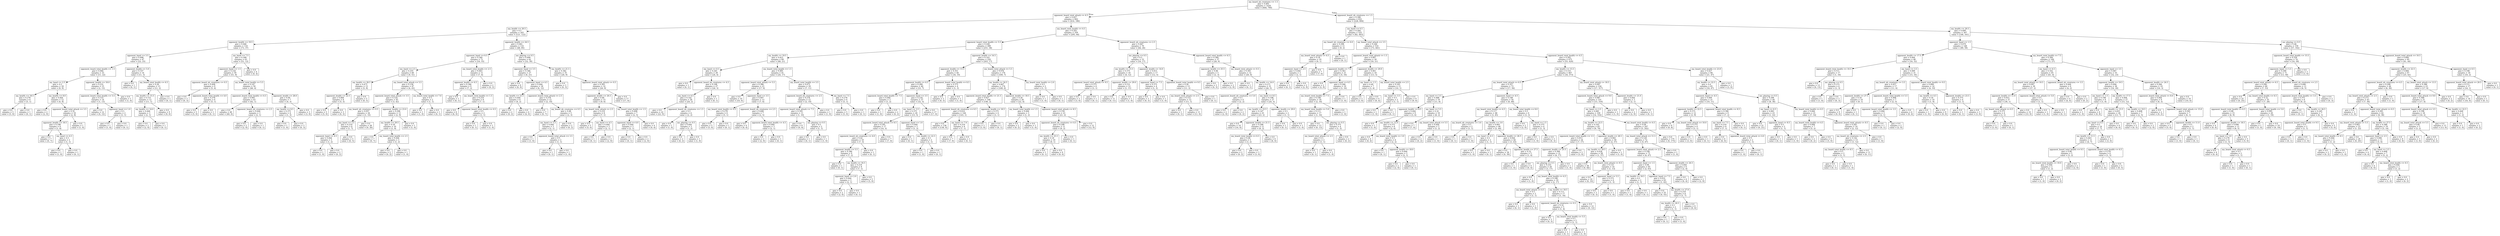 digraph Tree {
node [shape=box] ;
0 [label="my_board_nb_creatures <= 1.5\ngini = 0.495\nsamples = 1434\nvalue = [644, 790]"] ;
1 [label="opponent_board_total_attack <= 4.5\ngini = 0.427\nsamples = 602\nvalue = [416, 186]"] ;
0 -> 1 [labeldistance=2.5, labelangle=45, headlabel="True"] ;
2 [label="my_health <= 20.5\ngini = 0.5\nsamples = 243\nvalue = [121, 122]"] ;
1 -> 2 ;
3 [label="opponent_health <= 19.5\ngini = 0.446\nsamples = 110\nvalue = [73, 37]"] ;
2 -> 3 ;
4 [label="opponent_hand <= 3.5\ngini = 0.498\nsamples = 47\nvalue = [22, 25]"] ;
3 -> 4 ;
5 [label="opponent_board_total_health <= 1.5\ngini = 0.444\nsamples = 33\nvalue = [11, 22]"] ;
4 -> 5 ;
6 [label="my_hand <= 2.5\ngini = 0.5\nsamples = 18\nvalue = [9, 9]"] ;
5 -> 6 ;
7 [label="my_health <= 18.5\ngini = 0.278\nsamples = 6\nvalue = [5, 1]"] ;
6 -> 7 ;
8 [label="gini = 0.0\nsamples = 5\nvalue = [5, 0]"] ;
7 -> 8 ;
9 [label="gini = 0.0\nsamples = 1\nvalue = [0, 1]"] ;
7 -> 9 ;
10 [label="my_health <= 8.0\ngini = 0.444\nsamples = 12\nvalue = [4, 8]"] ;
6 -> 10 ;
11 [label="gini = 0.0\nsamples = 2\nvalue = [2, 0]"] ;
10 -> 11 ;
12 [label="opponent_board_total_attack <= 3.5\ngini = 0.32\nsamples = 10\nvalue = [2, 8]"] ;
10 -> 12 ;
13 [label="opponent_health <= 18.5\ngini = 0.198\nsamples = 9\nvalue = [1, 8]"] ;
12 -> 13 ;
14 [label="gini = 0.0\nsamples = 7\nvalue = [0, 7]"] ;
13 -> 14 ;
15 [label="my_hand <= 4.5\ngini = 0.5\nsamples = 2\nvalue = [1, 1]"] ;
13 -> 15 ;
16 [label="gini = 0.0\nsamples = 1\nvalue = [1, 0]"] ;
15 -> 16 ;
17 [label="gini = 0.0\nsamples = 1\nvalue = [0, 1]"] ;
15 -> 17 ;
18 [label="gini = 0.0\nsamples = 1\nvalue = [1, 0]"] ;
12 -> 18 ;
19 [label="opponent_health <= 18.0\ngini = 0.231\nsamples = 15\nvalue = [2, 13]"] ;
5 -> 19 ;
20 [label="opponent_board_total_health <= 5.5\ngini = 0.133\nsamples = 14\nvalue = [1, 13]"] ;
19 -> 20 ;
21 [label="gini = 0.0\nsamples = 12\nvalue = [0, 12]"] ;
20 -> 21 ;
22 [label="opponent_hand <= 1.0\ngini = 0.5\nsamples = 2\nvalue = [1, 1]"] ;
20 -> 22 ;
23 [label="gini = 0.0\nsamples = 1\nvalue = [1, 0]"] ;
22 -> 23 ;
24 [label="gini = 0.0\nsamples = 1\nvalue = [0, 1]"] ;
22 -> 24 ;
25 [label="gini = 0.0\nsamples = 1\nvalue = [1, 0]"] ;
19 -> 25 ;
26 [label="opponent_health <= 5.0\ngini = 0.337\nsamples = 14\nvalue = [11, 3]"] ;
4 -> 26 ;
27 [label="gini = 0.0\nsamples = 1\nvalue = [0, 1]"] ;
26 -> 27 ;
28 [label="my_board_total_health <= 6.5\ngini = 0.26\nsamples = 13\nvalue = [11, 2]"] ;
26 -> 28 ;
29 [label="my_health <= 15.5\ngini = 0.153\nsamples = 12\nvalue = [11, 1]"] ;
28 -> 29 ;
30 [label="my_health <= 14.0\ngini = 0.444\nsamples = 3\nvalue = [2, 1]"] ;
29 -> 30 ;
31 [label="gini = 0.0\nsamples = 2\nvalue = [2, 0]"] ;
30 -> 31 ;
32 [label="gini = 0.0\nsamples = 1\nvalue = [0, 1]"] ;
30 -> 32 ;
33 [label="gini = 0.0\nsamples = 9\nvalue = [9, 0]"] ;
29 -> 33 ;
34 [label="gini = 0.0\nsamples = 1\nvalue = [0, 1]"] ;
28 -> 34 ;
35 [label="my_hand <= 7.5\ngini = 0.308\nsamples = 63\nvalue = [51, 12]"] ;
3 -> 35 ;
36 [label="opponent_hand <= 1.5\ngini = 0.234\nsamples = 59\nvalue = [51, 8]"] ;
35 -> 36 ;
37 [label="opponent_board_nb_creatures <= 0.5\ngini = 0.494\nsamples = 9\nvalue = [5, 4]"] ;
36 -> 37 ;
38 [label="gini = 0.0\nsamples = 3\nvalue = [0, 3]"] ;
37 -> 38 ;
39 [label="opponent_board_total_health <= 4.0\ngini = 0.278\nsamples = 6\nvalue = [5, 1]"] ;
37 -> 39 ;
40 [label="gini = 0.0\nsamples = 5\nvalue = [5, 0]"] ;
39 -> 40 ;
41 [label="gini = 0.0\nsamples = 1\nvalue = [0, 1]"] ;
39 -> 41 ;
42 [label="my_board_total_health <= 5.5\ngini = 0.147\nsamples = 50\nvalue = [46, 4]"] ;
36 -> 42 ;
43 [label="opponent_board_total_health <= 6.5\ngini = 0.045\nsamples = 43\nvalue = [42, 1]"] ;
42 -> 43 ;
44 [label="gini = 0.0\nsamples = 40\nvalue = [40, 0]"] ;
43 -> 44 ;
45 [label="opponent_board_nb_creatures <= 2.5\ngini = 0.444\nsamples = 3\nvalue = [2, 1]"] ;
43 -> 45 ;
46 [label="gini = 0.0\nsamples = 2\nvalue = [2, 0]"] ;
45 -> 46 ;
47 [label="gini = 0.0\nsamples = 1\nvalue = [0, 1]"] ;
45 -> 47 ;
48 [label="opponent_health <= 28.0\ngini = 0.49\nsamples = 7\nvalue = [4, 3]"] ;
42 -> 48 ;
49 [label="my_health <= 8.5\ngini = 0.375\nsamples = 4\nvalue = [1, 3]"] ;
48 -> 49 ;
50 [label="gini = 0.0\nsamples = 1\nvalue = [1, 0]"] ;
49 -> 50 ;
51 [label="gini = 0.0\nsamples = 3\nvalue = [0, 3]"] ;
49 -> 51 ;
52 [label="gini = 0.0\nsamples = 3\nvalue = [3, 0]"] ;
48 -> 52 ;
53 [label="gini = 0.0\nsamples = 4\nvalue = [0, 4]"] ;
35 -> 53 ;
54 [label="opponent_health <= 24.5\ngini = 0.461\nsamples = 133\nvalue = [48, 85]"] ;
2 -> 54 ;
55 [label="opponent_hand <= 6.5\ngini = 0.349\nsamples = 71\nvalue = [16, 55]"] ;
54 -> 55 ;
56 [label="my_hand <= 2.5\ngini = 0.255\nsamples = 60\nvalue = [9, 51]"] ;
55 -> 56 ;
57 [label="my_health <= 28.5\ngini = 0.473\nsamples = 13\nvalue = [5, 8]"] ;
56 -> 57 ;
58 [label="opponent_health <= 22.5\ngini = 0.469\nsamples = 8\nvalue = [5, 3]"] ;
57 -> 58 ;
59 [label="gini = 0.0\nsamples = 5\nvalue = [5, 0]"] ;
58 -> 59 ;
60 [label="gini = 0.0\nsamples = 3\nvalue = [0, 3]"] ;
58 -> 60 ;
61 [label="gini = 0.0\nsamples = 5\nvalue = [0, 5]"] ;
57 -> 61 ;
62 [label="my_board_total_attack <= 5.5\ngini = 0.156\nsamples = 47\nvalue = [4, 43]"] ;
56 -> 62 ;
63 [label="opponent_board_total_attack <= 3.5\ngini = 0.124\nsamples = 45\nvalue = [3, 42]"] ;
62 -> 63 ;
64 [label="my_board_nb_creatures <= 0.5\ngini = 0.057\nsamples = 34\nvalue = [1, 33]"] ;
63 -> 64 ;
65 [label="my_hand <= 3.5\ngini = 0.219\nsamples = 8\nvalue = [1, 7]"] ;
64 -> 65 ;
66 [label="opponent_hand <= 4.5\ngini = 0.444\nsamples = 3\nvalue = [1, 2]"] ;
65 -> 66 ;
67 [label="gini = 0.0\nsamples = 1\nvalue = [1, 0]"] ;
66 -> 67 ;
68 [label="gini = 0.0\nsamples = 2\nvalue = [0, 2]"] ;
66 -> 68 ;
69 [label="gini = 0.0\nsamples = 5\nvalue = [0, 5]"] ;
65 -> 69 ;
70 [label="gini = 0.0\nsamples = 26\nvalue = [0, 26]"] ;
64 -> 70 ;
71 [label="opponent_health <= 23.0\ngini = 0.298\nsamples = 11\nvalue = [2, 9]"] ;
63 -> 71 ;
72 [label="my_health <= 29.5\ngini = 0.18\nsamples = 10\nvalue = [1, 9]"] ;
71 -> 72 ;
73 [label="gini = 0.0\nsamples = 7\nvalue = [0, 7]"] ;
72 -> 73 ;
74 [label="my_board_total_health <= 2.5\ngini = 0.444\nsamples = 3\nvalue = [1, 2]"] ;
72 -> 74 ;
75 [label="gini = 0.0\nsamples = 2\nvalue = [0, 2]"] ;
74 -> 75 ;
76 [label="gini = 0.0\nsamples = 1\nvalue = [1, 0]"] ;
74 -> 76 ;
77 [label="gini = 0.0\nsamples = 1\nvalue = [1, 0]"] ;
71 -> 77 ;
78 [label="my_board_total_health <= 7.0\ngini = 0.5\nsamples = 2\nvalue = [1, 1]"] ;
62 -> 78 ;
79 [label="gini = 0.0\nsamples = 1\nvalue = [1, 0]"] ;
78 -> 79 ;
80 [label="gini = 0.0\nsamples = 1\nvalue = [0, 1]"] ;
78 -> 80 ;
81 [label="my_board_total_health <= 2.5\ngini = 0.463\nsamples = 11\nvalue = [7, 4]"] ;
55 -> 81 ;
82 [label="opponent_health <= 6.5\ngini = 0.346\nsamples = 9\nvalue = [7, 2]"] ;
81 -> 82 ;
83 [label="gini = 0.0\nsamples = 1\nvalue = [0, 1]"] ;
82 -> 83 ;
84 [label="my_board_total_health <= 1.5\ngini = 0.219\nsamples = 8\nvalue = [7, 1]"] ;
82 -> 84 ;
85 [label="gini = 0.0\nsamples = 6\nvalue = [6, 0]"] ;
84 -> 85 ;
86 [label="opponent_board_total_health <= 0.5\ngini = 0.5\nsamples = 2\nvalue = [1, 1]"] ;
84 -> 86 ;
87 [label="gini = 0.0\nsamples = 1\nvalue = [0, 1]"] ;
86 -> 87 ;
88 [label="gini = 0.0\nsamples = 1\nvalue = [1, 0]"] ;
86 -> 88 ;
89 [label="gini = 0.0\nsamples = 2\nvalue = [0, 2]"] ;
81 -> 89 ;
90 [label="me_playing <= 0.5\ngini = 0.499\nsamples = 62\nvalue = [32, 30]"] ;
54 -> 90 ;
91 [label="opponent_hand <= 3.5\ngini = 0.346\nsamples = 27\nvalue = [6, 21]"] ;
90 -> 91 ;
92 [label="gini = 0.0\nsamples = 9\nvalue = [0, 9]"] ;
91 -> 92 ;
93 [label="opponent_hand <= 4.5\ngini = 0.444\nsamples = 18\nvalue = [6, 12]"] ;
91 -> 93 ;
94 [label="my_health <= 23.5\ngini = 0.444\nsamples = 6\nvalue = [4, 2]"] ;
93 -> 94 ;
95 [label="gini = 0.0\nsamples = 2\nvalue = [0, 2]"] ;
94 -> 95 ;
96 [label="gini = 0.0\nsamples = 4\nvalue = [4, 0]"] ;
94 -> 96 ;
97 [label="opponent_board_total_attack <= 2.5\ngini = 0.278\nsamples = 12\nvalue = [2, 10]"] ;
93 -> 97 ;
98 [label="gini = 0.0\nsamples = 7\nvalue = [0, 7]"] ;
97 -> 98 ;
99 [label="my_board_nb_creatures <= 0.5\ngini = 0.48\nsamples = 5\nvalue = [2, 3]"] ;
97 -> 99 ;
100 [label="my_hand <= 5.5\ngini = 0.444\nsamples = 3\nvalue = [2, 1]"] ;
99 -> 100 ;
101 [label="gini = 0.0\nsamples = 1\nvalue = [1, 0]"] ;
100 -> 101 ;
102 [label="opponent_board_total_attack <= 3.5\ngini = 0.5\nsamples = 2\nvalue = [1, 1]"] ;
100 -> 102 ;
103 [label="gini = 0.0\nsamples = 1\nvalue = [0, 1]"] ;
102 -> 103 ;
104 [label="gini = 0.0\nsamples = 1\nvalue = [1, 0]"] ;
102 -> 104 ;
105 [label="gini = 0.0\nsamples = 2\nvalue = [0, 2]"] ;
99 -> 105 ;
106 [label="my_health <= 21.5\ngini = 0.382\nsamples = 35\nvalue = [26, 9]"] ;
90 -> 106 ;
107 [label="gini = 0.0\nsamples = 3\nvalue = [0, 3]"] ;
106 -> 107 ;
108 [label="opponent_board_total_attack <= 0.5\ngini = 0.305\nsamples = 32\nvalue = [26, 6]"] ;
106 -> 108 ;
109 [label="opponent_health <= 26.5\ngini = 0.48\nsamples = 15\nvalue = [9, 6]"] ;
108 -> 109 ;
110 [label="my_board_total_attack <= 2.5\ngini = 0.219\nsamples = 8\nvalue = [7, 1]"] ;
109 -> 110 ;
111 [label="gini = 0.0\nsamples = 5\nvalue = [5, 0]"] ;
110 -> 111 ;
112 [label="my_hand <= 4.5\ngini = 0.444\nsamples = 3\nvalue = [2, 1]"] ;
110 -> 112 ;
113 [label="gini = 0.0\nsamples = 1\nvalue = [0, 1]"] ;
112 -> 113 ;
114 [label="gini = 0.0\nsamples = 2\nvalue = [2, 0]"] ;
112 -> 114 ;
115 [label="my_board_total_health <= 1.5\ngini = 0.408\nsamples = 7\nvalue = [2, 5]"] ;
109 -> 115 ;
116 [label="opponent_hand <= 4.0\ngini = 0.444\nsamples = 3\nvalue = [2, 1]"] ;
115 -> 116 ;
117 [label="gini = 0.0\nsamples = 1\nvalue = [0, 1]"] ;
116 -> 117 ;
118 [label="gini = 0.0\nsamples = 2\nvalue = [2, 0]"] ;
116 -> 118 ;
119 [label="gini = 0.0\nsamples = 4\nvalue = [0, 4]"] ;
115 -> 119 ;
120 [label="gini = 0.0\nsamples = 17\nvalue = [17, 0]"] ;
108 -> 120 ;
121 [label="my_board_total_health <= 4.5\ngini = 0.293\nsamples = 359\nvalue = [295, 64]"] ;
1 -> 121 ;
122 [label="opponent_board_total_health <= 5.5\ngini = 0.228\nsamples = 289\nvalue = [251, 38]"] ;
121 -> 122 ;
123 [label="my_health <= 19.5\ngini = 0.423\nsamples = 69\nvalue = [48, 21]"] ;
122 -> 123 ;
124 [label="my_hand <= 0.5\ngini = 0.245\nsamples = 28\nvalue = [24, 4]"] ;
123 -> 124 ;
125 [label="gini = 0.0\nsamples = 1\nvalue = [0, 1]"] ;
124 -> 125 ;
126 [label="opponent_board_nb_creatures <= 4.5\ngini = 0.198\nsamples = 27\nvalue = [24, 3]"] ;
124 -> 126 ;
127 [label="my_hand <= 6.5\ngini = 0.142\nsamples = 26\nvalue = [24, 2]"] ;
126 -> 127 ;
128 [label="gini = 0.0\nsamples = 22\nvalue = [22, 0]"] ;
127 -> 128 ;
129 [label="opponent_board_nb_creatures <= 1.5\ngini = 0.5\nsamples = 4\nvalue = [2, 2]"] ;
127 -> 129 ;
130 [label="gini = 0.0\nsamples = 1\nvalue = [1, 0]"] ;
129 -> 130 ;
131 [label="me_playing <= 0.5\ngini = 0.444\nsamples = 3\nvalue = [1, 2]"] ;
129 -> 131 ;
132 [label="gini = 0.0\nsamples = 2\nvalue = [0, 2]"] ;
131 -> 132 ;
133 [label="gini = 0.0\nsamples = 1\nvalue = [1, 0]"] ;
131 -> 133 ;
134 [label="gini = 0.0\nsamples = 1\nvalue = [0, 1]"] ;
126 -> 134 ;
135 [label="my_board_total_health <= 1.5\ngini = 0.485\nsamples = 41\nvalue = [24, 17]"] ;
123 -> 135 ;
136 [label="opponent_board_total_attack <= 5.5\ngini = 0.386\nsamples = 23\nvalue = [17, 6]"] ;
135 -> 136 ;
137 [label="gini = 0.0\nsamples = 10\nvalue = [10, 0]"] ;
136 -> 137 ;
138 [label="opponent_hand <= 3.5\ngini = 0.497\nsamples = 13\nvalue = [7, 6]"] ;
136 -> 138 ;
139 [label="my_board_total_health <= 0.5\ngini = 0.278\nsamples = 6\nvalue = [5, 1]"] ;
138 -> 139 ;
140 [label="gini = 0.0\nsamples = 5\nvalue = [5, 0]"] ;
139 -> 140 ;
141 [label="gini = 0.0\nsamples = 1\nvalue = [0, 1]"] ;
139 -> 141 ;
142 [label="opponent_board_nb_creatures <= 2.5\ngini = 0.408\nsamples = 7\nvalue = [2, 5]"] ;
138 -> 142 ;
143 [label="gini = 0.0\nsamples = 4\nvalue = [0, 4]"] ;
142 -> 143 ;
144 [label="opponent_board_total_health <= 4.5\ngini = 0.444\nsamples = 3\nvalue = [2, 1]"] ;
142 -> 144 ;
145 [label="gini = 0.0\nsamples = 2\nvalue = [2, 0]"] ;
144 -> 145 ;
146 [label="gini = 0.0\nsamples = 1\nvalue = [0, 1]"] ;
144 -> 146 ;
147 [label="my_board_total_health <= 3.5\ngini = 0.475\nsamples = 18\nvalue = [7, 11]"] ;
135 -> 147 ;
148 [label="opponent_board_nb_creatures <= 2.5\ngini = 0.278\nsamples = 12\nvalue = [2, 10]"] ;
147 -> 148 ;
149 [label="opponent_board_total_attack <= 7.5\ngini = 0.165\nsamples = 11\nvalue = [1, 10]"] ;
148 -> 149 ;
150 [label="gini = 0.0\nsamples = 9\nvalue = [0, 9]"] ;
149 -> 150 ;
151 [label="me_playing <= 0.5\ngini = 0.5\nsamples = 2\nvalue = [1, 1]"] ;
149 -> 151 ;
152 [label="gini = 0.0\nsamples = 1\nvalue = [0, 1]"] ;
151 -> 152 ;
153 [label="gini = 0.0\nsamples = 1\nvalue = [1, 0]"] ;
151 -> 153 ;
154 [label="gini = 0.0\nsamples = 1\nvalue = [1, 0]"] ;
148 -> 154 ;
155 [label="my_hand <= 7.5\ngini = 0.278\nsamples = 6\nvalue = [5, 1]"] ;
147 -> 155 ;
156 [label="gini = 0.0\nsamples = 5\nvalue = [5, 0]"] ;
155 -> 156 ;
157 [label="gini = 0.0\nsamples = 1\nvalue = [0, 1]"] ;
155 -> 157 ;
158 [label="opponent_health <= 14.5\ngini = 0.143\nsamples = 220\nvalue = [203, 17]"] ;
122 -> 158 ;
159 [label="opponent_health <= 13.5\ngini = 0.351\nsamples = 44\nvalue = [34, 10]"] ;
158 -> 159 ;
160 [label="opponent_health <= 4.5\ngini = 0.289\nsamples = 40\nvalue = [33, 7]"] ;
159 -> 160 ;
161 [label="opponent_board_total_health <= 7.5\ngini = 0.444\nsamples = 3\nvalue = [1, 2]"] ;
160 -> 161 ;
162 [label="gini = 0.0\nsamples = 1\nvalue = [1, 0]"] ;
161 -> 162 ;
163 [label="gini = 0.0\nsamples = 2\nvalue = [0, 2]"] ;
161 -> 163 ;
164 [label="opponent_hand <= 3.5\ngini = 0.234\nsamples = 37\nvalue = [32, 5]"] ;
160 -> 164 ;
165 [label="my_hand <= 3.5\ngini = 0.375\nsamples = 20\nvalue = [15, 5]"] ;
164 -> 165 ;
166 [label="opponent_board_total_attack <= 8.5\ngini = 0.291\nsamples = 17\nvalue = [14, 3]"] ;
165 -> 166 ;
167 [label="opponent_board_nb_creatures <= 4.0\ngini = 0.42\nsamples = 10\nvalue = [7, 3]"] ;
166 -> 167 ;
168 [label="opponent_health <= 5.5\ngini = 0.346\nsamples = 9\nvalue = [7, 2]"] ;
167 -> 168 ;
169 [label="gini = 0.0\nsamples = 1\nvalue = [0, 1]"] ;
168 -> 169 ;
170 [label="my_health <= 16.5\ngini = 0.219\nsamples = 8\nvalue = [7, 1]"] ;
168 -> 170 ;
171 [label="opponent_hand <= 2.0\ngini = 0.444\nsamples = 3\nvalue = [2, 1]"] ;
170 -> 171 ;
172 [label="gini = 0.0\nsamples = 2\nvalue = [2, 0]"] ;
171 -> 172 ;
173 [label="gini = 0.0\nsamples = 1\nvalue = [0, 1]"] ;
171 -> 173 ;
174 [label="gini = 0.0\nsamples = 5\nvalue = [5, 0]"] ;
170 -> 174 ;
175 [label="gini = 0.0\nsamples = 1\nvalue = [0, 1]"] ;
167 -> 175 ;
176 [label="gini = 0.0\nsamples = 7\nvalue = [7, 0]"] ;
166 -> 176 ;
177 [label="opponent_hand <= 1.0\ngini = 0.444\nsamples = 3\nvalue = [1, 2]"] ;
165 -> 177 ;
178 [label="gini = 0.0\nsamples = 1\nvalue = [0, 1]"] ;
177 -> 178 ;
179 [label="my_health <= 22.5\ngini = 0.5\nsamples = 2\nvalue = [1, 1]"] ;
177 -> 179 ;
180 [label="gini = 0.0\nsamples = 1\nvalue = [1, 0]"] ;
179 -> 180 ;
181 [label="gini = 0.0\nsamples = 1\nvalue = [0, 1]"] ;
179 -> 181 ;
182 [label="gini = 0.0\nsamples = 17\nvalue = [17, 0]"] ;
164 -> 182 ;
183 [label="opponent_board_total_health <= 8.5\ngini = 0.375\nsamples = 4\nvalue = [1, 3]"] ;
159 -> 183 ;
184 [label="gini = 0.0\nsamples = 3\nvalue = [0, 3]"] ;
183 -> 184 ;
185 [label="gini = 0.0\nsamples = 1\nvalue = [1, 0]"] ;
183 -> 185 ;
186 [label="my_board_total_attack <= 5.5\ngini = 0.076\nsamples = 176\nvalue = [169, 7]"] ;
158 -> 186 ;
187 [label="my_health <= 24.5\ngini = 0.067\nsamples = 174\nvalue = [168, 6]"] ;
186 -> 187 ;
188 [label="opponent_board_total_health <= 21.5\ngini = 0.027\nsamples = 148\nvalue = [146, 2]"] ;
187 -> 188 ;
189 [label="opponent_board_nb_creatures <= 6.5\ngini = 0.014\nsamples = 144\nvalue = [143, 1]"] ;
188 -> 189 ;
190 [label="gini = 0.0\nsamples = 136\nvalue = [136, 0]"] ;
189 -> 190 ;
191 [label="my_hand <= 7.0\ngini = 0.219\nsamples = 8\nvalue = [7, 1]"] ;
189 -> 191 ;
192 [label="gini = 0.0\nsamples = 7\nvalue = [7, 0]"] ;
191 -> 192 ;
193 [label="gini = 0.0\nsamples = 1\nvalue = [0, 1]"] ;
191 -> 193 ;
194 [label="opponent_health <= 18.5\ngini = 0.375\nsamples = 4\nvalue = [3, 1]"] ;
188 -> 194 ;
195 [label="gini = 0.0\nsamples = 3\nvalue = [3, 0]"] ;
194 -> 195 ;
196 [label="gini = 0.0\nsamples = 1\nvalue = [0, 1]"] ;
194 -> 196 ;
197 [label="opponent_health <= 18.5\ngini = 0.26\nsamples = 26\nvalue = [22, 4]"] ;
187 -> 197 ;
198 [label="my_board_total_health <= 1.5\ngini = 0.444\nsamples = 3\nvalue = [1, 2]"] ;
197 -> 198 ;
199 [label="gini = 0.0\nsamples = 2\nvalue = [0, 2]"] ;
198 -> 199 ;
200 [label="gini = 0.0\nsamples = 1\nvalue = [1, 0]"] ;
198 -> 200 ;
201 [label="opponent_board_total_attack <= 8.5\ngini = 0.159\nsamples = 23\nvalue = [21, 2]"] ;
197 -> 201 ;
202 [label="opponent_board_nb_creatures <= 4.5\ngini = 0.298\nsamples = 11\nvalue = [9, 2]"] ;
201 -> 202 ;
203 [label="my_health <= 25.5\ngini = 0.18\nsamples = 10\nvalue = [9, 1]"] ;
202 -> 203 ;
204 [label="gini = 0.0\nsamples = 1\nvalue = [0, 1]"] ;
203 -> 204 ;
205 [label="gini = 0.0\nsamples = 9\nvalue = [9, 0]"] ;
203 -> 205 ;
206 [label="gini = 0.0\nsamples = 1\nvalue = [0, 1]"] ;
202 -> 206 ;
207 [label="gini = 0.0\nsamples = 12\nvalue = [12, 0]"] ;
201 -> 207 ;
208 [label="my_board_total_health <= 2.0\ngini = 0.5\nsamples = 2\nvalue = [1, 1]"] ;
186 -> 208 ;
209 [label="gini = 0.0\nsamples = 1\nvalue = [1, 0]"] ;
208 -> 209 ;
210 [label="gini = 0.0\nsamples = 1\nvalue = [0, 1]"] ;
208 -> 210 ;
211 [label="opponent_board_nb_creatures <= 2.5\ngini = 0.467\nsamples = 70\nvalue = [44, 26]"] ;
121 -> 211 ;
212 [label="me_playing <= 0.5\ngini = 0.5\nsamples = 33\nvalue = [16, 17]"] ;
211 -> 212 ;
213 [label="my_health <= 15.5\ngini = 0.375\nsamples = 16\nvalue = [4, 12]"] ;
212 -> 213 ;
214 [label="opponent_board_total_attack <= 9.5\ngini = 0.375\nsamples = 4\nvalue = [3, 1]"] ;
213 -> 214 ;
215 [label="gini = 0.0\nsamples = 3\nvalue = [3, 0]"] ;
214 -> 215 ;
216 [label="gini = 0.0\nsamples = 1\nvalue = [0, 1]"] ;
214 -> 216 ;
217 [label="opponent_health <= 29.0\ngini = 0.153\nsamples = 12\nvalue = [1, 11]"] ;
213 -> 217 ;
218 [label="gini = 0.0\nsamples = 11\nvalue = [0, 11]"] ;
217 -> 218 ;
219 [label="gini = 0.0\nsamples = 1\nvalue = [1, 0]"] ;
217 -> 219 ;
220 [label="opponent_health <= 14.0\ngini = 0.415\nsamples = 17\nvalue = [12, 5]"] ;
212 -> 220 ;
221 [label="opponent_hand <= 7.5\ngini = 0.375\nsamples = 4\nvalue = [1, 3]"] ;
220 -> 221 ;
222 [label="gini = 0.0\nsamples = 3\nvalue = [0, 3]"] ;
221 -> 222 ;
223 [label="gini = 0.0\nsamples = 1\nvalue = [1, 0]"] ;
221 -> 223 ;
224 [label="opponent_board_total_health <= 9.5\ngini = 0.26\nsamples = 13\nvalue = [11, 2]"] ;
220 -> 224 ;
225 [label="my_board_total_attack <= 2.5\ngini = 0.153\nsamples = 12\nvalue = [11, 1]"] ;
224 -> 225 ;
226 [label="gini = 0.0\nsamples = 1\nvalue = [0, 1]"] ;
225 -> 226 ;
227 [label="gini = 0.0\nsamples = 11\nvalue = [11, 0]"] ;
225 -> 227 ;
228 [label="gini = 0.0\nsamples = 1\nvalue = [0, 1]"] ;
224 -> 228 ;
229 [label="opponent_board_total_health <= 6.5\ngini = 0.368\nsamples = 37\nvalue = [28, 9]"] ;
211 -> 229 ;
230 [label="opponent_health <= 25.5\ngini = 0.48\nsamples = 5\nvalue = [2, 3]"] ;
229 -> 230 ;
231 [label="gini = 0.0\nsamples = 3\nvalue = [0, 3]"] ;
230 -> 231 ;
232 [label="gini = 0.0\nsamples = 2\nvalue = [2, 0]"] ;
230 -> 232 ;
233 [label="my_board_total_attack <= 0.5\ngini = 0.305\nsamples = 32\nvalue = [26, 6]"] ;
229 -> 233 ;
234 [label="gini = 0.0\nsamples = 1\nvalue = [0, 1]"] ;
233 -> 234 ;
235 [label="my_health <= 14.0\ngini = 0.271\nsamples = 31\nvalue = [26, 5]"] ;
233 -> 235 ;
236 [label="opponent_board_nb_creatures <= 5.0\ngini = 0.5\nsamples = 4\nvalue = [2, 2]"] ;
235 -> 236 ;
237 [label="gini = 0.0\nsamples = 2\nvalue = [2, 0]"] ;
236 -> 237 ;
238 [label="gini = 0.0\nsamples = 2\nvalue = [0, 2]"] ;
236 -> 238 ;
239 [label="my_hand <= 8.5\ngini = 0.198\nsamples = 27\nvalue = [24, 3]"] ;
235 -> 239 ;
240 [label="my_health <= 23.5\ngini = 0.147\nsamples = 25\nvalue = [23, 2]"] ;
239 -> 240 ;
241 [label="gini = 0.0\nsamples = 14\nvalue = [14, 0]"] ;
240 -> 241 ;
242 [label="opponent_health <= 21.5\ngini = 0.298\nsamples = 11\nvalue = [9, 2]"] ;
240 -> 242 ;
243 [label="my_board_total_health <= 6.5\ngini = 0.48\nsamples = 5\nvalue = [3, 2]"] ;
242 -> 243 ;
244 [label="gini = 0.0\nsamples = 2\nvalue = [0, 2]"] ;
243 -> 244 ;
245 [label="gini = 0.0\nsamples = 3\nvalue = [3, 0]"] ;
243 -> 245 ;
246 [label="gini = 0.0\nsamples = 6\nvalue = [6, 0]"] ;
242 -> 246 ;
247 [label="opponent_health <= 29.0\ngini = 0.5\nsamples = 2\nvalue = [1, 1]"] ;
239 -> 247 ;
248 [label="gini = 0.0\nsamples = 1\nvalue = [0, 1]"] ;
247 -> 248 ;
249 [label="gini = 0.0\nsamples = 1\nvalue = [1, 0]"] ;
247 -> 249 ;
250 [label="opponent_board_nb_creatures <= 1.5\ngini = 0.398\nsamples = 832\nvalue = [228, 604]"] ;
0 -> 250 [labeldistance=2.5, labelangle=-45, headlabel="False"] ;
251 [label="my_hand <= 0.5\ngini = 0.264\nsamples = 525\nvalue = [82, 443]"] ;
250 -> 251 ;
252 [label="my_board_nb_creatures <= 6.0\ngini = 0.298\nsamples = 11\nvalue = [9, 2]"] ;
251 -> 252 ;
253 [label="my_board_total_attack <= 4.5\ngini = 0.18\nsamples = 10\nvalue = [9, 1]"] ;
252 -> 253 ;
254 [label="opponent_hand <= 2.5\ngini = 0.444\nsamples = 3\nvalue = [2, 1]"] ;
253 -> 254 ;
255 [label="gini = 0.0\nsamples = 1\nvalue = [0, 1]"] ;
254 -> 255 ;
256 [label="gini = 0.0\nsamples = 2\nvalue = [2, 0]"] ;
254 -> 256 ;
257 [label="gini = 0.0\nsamples = 7\nvalue = [7, 0]"] ;
253 -> 257 ;
258 [label="gini = 0.0\nsamples = 1\nvalue = [0, 1]"] ;
252 -> 258 ;
259 [label="my_board_total_attack <= 3.5\ngini = 0.244\nsamples = 514\nvalue = [73, 441]"] ;
251 -> 259 ;
260 [label="opponent_board_total_attack <= 1.5\ngini = 0.497\nsamples = 39\nvalue = [18, 21]"] ;
259 -> 260 ;
261 [label="opponent_health <= 7.0\ngini = 0.363\nsamples = 21\nvalue = [5, 16]"] ;
260 -> 261 ;
262 [label="gini = 0.0\nsamples = 2\nvalue = [2, 0]"] ;
261 -> 262 ;
263 [label="opponent_hand <= 6.5\ngini = 0.266\nsamples = 19\nvalue = [3, 16]"] ;
261 -> 263 ;
264 [label="my_board_total_health <= 7.5\ngini = 0.198\nsamples = 18\nvalue = [2, 16]"] ;
263 -> 264 ;
265 [label="my_board_total_health <= 5.0\ngini = 0.111\nsamples = 17\nvalue = [1, 16]"] ;
264 -> 265 ;
266 [label="gini = 0.0\nsamples = 13\nvalue = [0, 13]"] ;
265 -> 266 ;
267 [label="me_playing <= 0.5\ngini = 0.375\nsamples = 4\nvalue = [1, 3]"] ;
265 -> 267 ;
268 [label="my_board_total_attack <= 2.5\ngini = 0.5\nsamples = 2\nvalue = [1, 1]"] ;
267 -> 268 ;
269 [label="gini = 0.0\nsamples = 1\nvalue = [0, 1]"] ;
268 -> 269 ;
270 [label="gini = 0.0\nsamples = 1\nvalue = [1, 0]"] ;
268 -> 270 ;
271 [label="gini = 0.0\nsamples = 2\nvalue = [0, 2]"] ;
267 -> 271 ;
272 [label="gini = 0.0\nsamples = 1\nvalue = [1, 0]"] ;
264 -> 272 ;
273 [label="gini = 0.0\nsamples = 1\nvalue = [1, 0]"] ;
263 -> 273 ;
274 [label="opponent_health <= 20.0\ngini = 0.401\nsamples = 18\nvalue = [13, 5]"] ;
260 -> 274 ;
275 [label="my_hand <= 1.5\ngini = 0.49\nsamples = 7\nvalue = [3, 4]"] ;
274 -> 275 ;
276 [label="gini = 0.0\nsamples = 3\nvalue = [3, 0]"] ;
275 -> 276 ;
277 [label="gini = 0.0\nsamples = 4\nvalue = [0, 4]"] ;
275 -> 277 ;
278 [label="my_board_total_health <= 2.5\ngini = 0.165\nsamples = 11\nvalue = [10, 1]"] ;
274 -> 278 ;
279 [label="my_hand <= 3.5\ngini = 0.5\nsamples = 2\nvalue = [1, 1]"] ;
278 -> 279 ;
280 [label="gini = 0.0\nsamples = 1\nvalue = [1, 0]"] ;
279 -> 280 ;
281 [label="gini = 0.0\nsamples = 1\nvalue = [0, 1]"] ;
279 -> 281 ;
282 [label="gini = 0.0\nsamples = 9\nvalue = [9, 0]"] ;
278 -> 282 ;
283 [label="opponent_board_total_health <= 4.5\ngini = 0.205\nsamples = 475\nvalue = [55, 420]"] ;
259 -> 283 ;
284 [label="my_health <= 15.5\ngini = 0.153\nsamples = 407\nvalue = [34, 373]"] ;
283 -> 284 ;
285 [label="my_board_total_attack <= 6.5\ngini = 0.357\nsamples = 73\nvalue = [17, 56]"] ;
284 -> 285 ;
286 [label="my_hand <= 3.5\ngini = 0.488\nsamples = 19\nvalue = [11, 8]"] ;
285 -> 286 ;
287 [label="opponent_health <= 8.5\ngini = 0.444\nsamples = 9\nvalue = [3, 6]"] ;
286 -> 287 ;
288 [label="gini = 0.0\nsamples = 1\nvalue = [1, 0]"] ;
287 -> 288 ;
289 [label="my_health <= 12.0\ngini = 0.375\nsamples = 8\nvalue = [2, 6]"] ;
287 -> 289 ;
290 [label="gini = 0.0\nsamples = 4\nvalue = [0, 4]"] ;
289 -> 290 ;
291 [label="my_board_total_health <= 3.0\ngini = 0.5\nsamples = 4\nvalue = [2, 2]"] ;
289 -> 291 ;
292 [label="gini = 0.0\nsamples = 1\nvalue = [0, 1]"] ;
291 -> 292 ;
293 [label="opponent_health <= 18.0\ngini = 0.444\nsamples = 3\nvalue = [2, 1]"] ;
291 -> 293 ;
294 [label="gini = 0.0\nsamples = 2\nvalue = [2, 0]"] ;
293 -> 294 ;
295 [label="gini = 0.0\nsamples = 1\nvalue = [0, 1]"] ;
293 -> 295 ;
296 [label="my_hand <= 5.5\ngini = 0.32\nsamples = 10\nvalue = [8, 2]"] ;
286 -> 296 ;
297 [label="gini = 0.0\nsamples = 7\nvalue = [7, 0]"] ;
296 -> 297 ;
298 [label="my_board_total_attack <= 5.5\ngini = 0.444\nsamples = 3\nvalue = [1, 2]"] ;
296 -> 298 ;
299 [label="gini = 0.0\nsamples = 2\nvalue = [0, 2]"] ;
298 -> 299 ;
300 [label="gini = 0.0\nsamples = 1\nvalue = [1, 0]"] ;
298 -> 300 ;
301 [label="opponent_hand <= 4.5\ngini = 0.198\nsamples = 54\nvalue = [6, 48]"] ;
285 -> 301 ;
302 [label="my_board_total_health <= 4.5\ngini = 0.117\nsamples = 48\nvalue = [3, 45]"] ;
301 -> 302 ;
303 [label="my_board_nb_creatures <= 3.0\ngini = 0.5\nsamples = 2\nvalue = [1, 1]"] ;
302 -> 303 ;
304 [label="gini = 0.0\nsamples = 1\nvalue = [0, 1]"] ;
303 -> 304 ;
305 [label="gini = 0.0\nsamples = 1\nvalue = [1, 0]"] ;
303 -> 305 ;
306 [label="my_health <= 3.0\ngini = 0.083\nsamples = 46\nvalue = [2, 44]"] ;
302 -> 306 ;
307 [label="my_hand <= 4.5\ngini = 0.5\nsamples = 2\nvalue = [1, 1]"] ;
306 -> 307 ;
308 [label="gini = 0.0\nsamples = 1\nvalue = [1, 0]"] ;
307 -> 308 ;
309 [label="gini = 0.0\nsamples = 1\nvalue = [0, 1]"] ;
307 -> 309 ;
310 [label="opponent_health <= 26.5\ngini = 0.044\nsamples = 44\nvalue = [1, 43]"] ;
306 -> 310 ;
311 [label="gini = 0.0\nsamples = 39\nvalue = [0, 39]"] ;
310 -> 311 ;
312 [label="opponent_health <= 27.5\ngini = 0.32\nsamples = 5\nvalue = [1, 4]"] ;
310 -> 312 ;
313 [label="gini = 0.0\nsamples = 1\nvalue = [1, 0]"] ;
312 -> 313 ;
314 [label="gini = 0.0\nsamples = 4\nvalue = [0, 4]"] ;
312 -> 314 ;
315 [label="my_board_total_health <= 8.0\ngini = 0.5\nsamples = 6\nvalue = [3, 3]"] ;
301 -> 315 ;
316 [label="gini = 0.0\nsamples = 2\nvalue = [2, 0]"] ;
315 -> 316 ;
317 [label="my_hand <= 1.5\ngini = 0.375\nsamples = 4\nvalue = [1, 3]"] ;
315 -> 317 ;
318 [label="gini = 0.0\nsamples = 1\nvalue = [1, 0]"] ;
317 -> 318 ;
319 [label="gini = 0.0\nsamples = 3\nvalue = [0, 3]"] ;
317 -> 319 ;
320 [label="my_board_total_attack <= 18.5\ngini = 0.097\nsamples = 334\nvalue = [17, 317]"] ;
284 -> 320 ;
321 [label="opponent_board_total_attack <= 9.0\ngini = 0.087\nsamples = 331\nvalue = [15, 316]"] ;
320 -> 321 ;
322 [label="my_hand <= 2.5\ngini = 0.081\nsamples = 330\nvalue = [14, 316]"] ;
321 -> 322 ;
323 [label="my_health <= 22.5\ngini = 0.193\nsamples = 83\nvalue = [9, 74]"] ;
322 -> 323 ;
324 [label="opponent_board_total_health <= 3.5\ngini = 0.413\nsamples = 24\nvalue = [7, 17]"] ;
323 -> 324 ;
325 [label="opponent_health <= 25.5\ngini = 0.308\nsamples = 21\nvalue = [4, 17]"] ;
324 -> 325 ;
326 [label="me_playing <= 0.5\ngini = 0.255\nsamples = 20\nvalue = [3, 17]"] ;
325 -> 326 ;
327 [label="gini = 0.0\nsamples = 1\nvalue = [1, 0]"] ;
326 -> 327 ;
328 [label="my_board_total_health <= 4.5\ngini = 0.188\nsamples = 19\nvalue = [2, 17]"] ;
326 -> 328 ;
329 [label="my_board_total_attack <= 4.5\ngini = 0.5\nsamples = 2\nvalue = [1, 1]"] ;
328 -> 329 ;
330 [label="gini = 0.0\nsamples = 1\nvalue = [0, 1]"] ;
329 -> 330 ;
331 [label="gini = 0.0\nsamples = 1\nvalue = [1, 0]"] ;
329 -> 331 ;
332 [label="my_health <= 18.5\ngini = 0.111\nsamples = 17\nvalue = [1, 16]"] ;
328 -> 332 ;
333 [label="opponent_board_nb_creatures <= 0.5\ngini = 0.32\nsamples = 5\nvalue = [1, 4]"] ;
332 -> 333 ;
334 [label="gini = 0.0\nsamples = 3\nvalue = [0, 3]"] ;
333 -> 334 ;
335 [label="my_board_total_health <= 5.5\ngini = 0.5\nsamples = 2\nvalue = [1, 1]"] ;
333 -> 335 ;
336 [label="gini = 0.0\nsamples = 1\nvalue = [0, 1]"] ;
335 -> 336 ;
337 [label="gini = 0.0\nsamples = 1\nvalue = [1, 0]"] ;
335 -> 337 ;
338 [label="gini = 0.0\nsamples = 12\nvalue = [0, 12]"] ;
332 -> 338 ;
339 [label="gini = 0.0\nsamples = 1\nvalue = [1, 0]"] ;
325 -> 339 ;
340 [label="gini = 0.0\nsamples = 3\nvalue = [3, 0]"] ;
324 -> 340 ;
341 [label="opponent_health <= 28.5\ngini = 0.065\nsamples = 59\nvalue = [2, 57]"] ;
323 -> 341 ;
342 [label="my_health <= 29.5\ngini = 0.034\nsamples = 58\nvalue = [1, 57]"] ;
341 -> 342 ;
343 [label="gini = 0.0\nsamples = 44\nvalue = [0, 44]"] ;
342 -> 343 ;
344 [label="my_board_total_attack <= 8.5\ngini = 0.133\nsamples = 14\nvalue = [1, 13]"] ;
342 -> 344 ;
345 [label="gini = 0.0\nsamples = 10\nvalue = [0, 10]"] ;
344 -> 345 ;
346 [label="opponent_hand <= 5.5\ngini = 0.375\nsamples = 4\nvalue = [1, 3]"] ;
344 -> 346 ;
347 [label="gini = 0.0\nsamples = 3\nvalue = [0, 3]"] ;
346 -> 347 ;
348 [label="gini = 0.0\nsamples = 1\nvalue = [1, 0]"] ;
346 -> 348 ;
349 [label="gini = 0.0\nsamples = 1\nvalue = [1, 0]"] ;
341 -> 349 ;
350 [label="my_board_total_health <= 6.5\ngini = 0.04\nsamples = 247\nvalue = [5, 242]"] ;
322 -> 350 ;
351 [label="my_board_total_attack <= 11.5\ngini = 0.129\nsamples = 72\nvalue = [5, 67]"] ;
350 -> 351 ;
352 [label="opponent_board_total_attack <= 2.5\ngini = 0.106\nsamples = 71\nvalue = [4, 67]"] ;
351 -> 352 ;
353 [label="opponent_hand <= 1.5\ngini = 0.06\nsamples = 65\nvalue = [2, 63]"] ;
352 -> 353 ;
354 [label="my_health <= 18.5\ngini = 0.5\nsamples = 2\nvalue = [1, 1]"] ;
353 -> 354 ;
355 [label="gini = 0.0\nsamples = 1\nvalue = [1, 0]"] ;
354 -> 355 ;
356 [label="gini = 0.0\nsamples = 1\nvalue = [0, 1]"] ;
354 -> 356 ;
357 [label="opponent_hand <= 7.5\ngini = 0.031\nsamples = 63\nvalue = [1, 62]"] ;
353 -> 357 ;
358 [label="gini = 0.0\nsamples = 55\nvalue = [0, 55]"] ;
357 -> 358 ;
359 [label="my_health <= 27.0\ngini = 0.219\nsamples = 8\nvalue = [1, 7]"] ;
357 -> 359 ;
360 [label="my_health <= 24.5\ngini = 0.5\nsamples = 2\nvalue = [1, 1]"] ;
359 -> 360 ;
361 [label="gini = 0.0\nsamples = 1\nvalue = [0, 1]"] ;
360 -> 361 ;
362 [label="gini = 0.0\nsamples = 1\nvalue = [1, 0]"] ;
360 -> 362 ;
363 [label="gini = 0.0\nsamples = 6\nvalue = [0, 6]"] ;
359 -> 363 ;
364 [label="opponent_health <= 24.5\ngini = 0.444\nsamples = 6\nvalue = [2, 4]"] ;
352 -> 364 ;
365 [label="gini = 0.0\nsamples = 4\nvalue = [0, 4]"] ;
364 -> 365 ;
366 [label="gini = 0.0\nsamples = 2\nvalue = [2, 0]"] ;
364 -> 366 ;
367 [label="gini = 0.0\nsamples = 1\nvalue = [1, 0]"] ;
351 -> 367 ;
368 [label="gini = 0.0\nsamples = 175\nvalue = [0, 175]"] ;
350 -> 368 ;
369 [label="gini = 0.0\nsamples = 1\nvalue = [1, 0]"] ;
321 -> 369 ;
370 [label="opponent_health <= 21.0\ngini = 0.444\nsamples = 3\nvalue = [2, 1]"] ;
320 -> 370 ;
371 [label="gini = 0.0\nsamples = 2\nvalue = [2, 0]"] ;
370 -> 371 ;
372 [label="gini = 0.0\nsamples = 1\nvalue = [0, 1]"] ;
370 -> 372 ;
373 [label="my_board_total_health <= 23.0\ngini = 0.427\nsamples = 68\nvalue = [21, 47]"] ;
283 -> 373 ;
374 [label="my_health <= 22.5\ngini = 0.4\nsamples = 65\nvalue = [18, 47]"] ;
373 -> 374 ;
375 [label="opponent_hand <= 4.5\ngini = 0.499\nsamples = 21\nvalue = [10, 11]"] ;
374 -> 375 ;
376 [label="opponent_health <= 22.5\ngini = 0.375\nsamples = 12\nvalue = [3, 9]"] ;
375 -> 376 ;
377 [label="gini = 0.0\nsamples = 8\nvalue = [0, 8]"] ;
376 -> 377 ;
378 [label="my_board_total_attack <= 10.0\ngini = 0.375\nsamples = 4\nvalue = [3, 1]"] ;
376 -> 378 ;
379 [label="gini = 0.0\nsamples = 3\nvalue = [3, 0]"] ;
378 -> 379 ;
380 [label="gini = 0.0\nsamples = 1\nvalue = [0, 1]"] ;
378 -> 380 ;
381 [label="opponent_board_total_health <= 8.5\ngini = 0.346\nsamples = 9\nvalue = [7, 2]"] ;
375 -> 381 ;
382 [label="my_hand <= 7.5\ngini = 0.219\nsamples = 8\nvalue = [7, 1]"] ;
381 -> 382 ;
383 [label="gini = 0.0\nsamples = 6\nvalue = [6, 0]"] ;
382 -> 383 ;
384 [label="opponent_board_total_attack <= 4.0\ngini = 0.5\nsamples = 2\nvalue = [1, 1]"] ;
382 -> 384 ;
385 [label="gini = 0.0\nsamples = 1\nvalue = [1, 0]"] ;
384 -> 385 ;
386 [label="gini = 0.0\nsamples = 1\nvalue = [0, 1]"] ;
384 -> 386 ;
387 [label="gini = 0.0\nsamples = 1\nvalue = [0, 1]"] ;
381 -> 387 ;
388 [label="me_playing <= 0.5\ngini = 0.298\nsamples = 44\nvalue = [8, 36]"] ;
374 -> 388 ;
389 [label="my_hand <= 6.5\ngini = 0.083\nsamples = 23\nvalue = [1, 22]"] ;
388 -> 389 ;
390 [label="gini = 0.0\nsamples = 21\nvalue = [0, 21]"] ;
389 -> 390 ;
391 [label="opponent_hand <= 8.5\ngini = 0.5\nsamples = 2\nvalue = [1, 1]"] ;
389 -> 391 ;
392 [label="gini = 0.0\nsamples = 1\nvalue = [0, 1]"] ;
391 -> 392 ;
393 [label="gini = 0.0\nsamples = 1\nvalue = [1, 0]"] ;
391 -> 393 ;
394 [label="my_board_total_health <= 6.5\ngini = 0.444\nsamples = 21\nvalue = [7, 14]"] ;
388 -> 394 ;
395 [label="my_board_total_health <= 4.5\ngini = 0.408\nsamples = 7\nvalue = [5, 2]"] ;
394 -> 395 ;
396 [label="gini = 0.0\nsamples = 2\nvalue = [0, 2]"] ;
395 -> 396 ;
397 [label="gini = 0.0\nsamples = 5\nvalue = [5, 0]"] ;
395 -> 397 ;
398 [label="opponent_board_total_attack <= 8.5\ngini = 0.245\nsamples = 14\nvalue = [2, 12]"] ;
394 -> 398 ;
399 [label="my_board_nb_creatures <= 2.5\ngini = 0.142\nsamples = 13\nvalue = [1, 12]"] ;
398 -> 399 ;
400 [label="my_board_total_health <= 8.5\ngini = 0.5\nsamples = 2\nvalue = [1, 1]"] ;
399 -> 400 ;
401 [label="gini = 0.0\nsamples = 1\nvalue = [0, 1]"] ;
400 -> 401 ;
402 [label="gini = 0.0\nsamples = 1\nvalue = [1, 0]"] ;
400 -> 402 ;
403 [label="gini = 0.0\nsamples = 11\nvalue = [0, 11]"] ;
399 -> 403 ;
404 [label="gini = 0.0\nsamples = 1\nvalue = [1, 0]"] ;
398 -> 404 ;
405 [label="gini = 0.0\nsamples = 3\nvalue = [3, 0]"] ;
373 -> 405 ;
406 [label="my_health <= 20.5\ngini = 0.499\nsamples = 307\nvalue = [146, 161]"] ;
250 -> 406 ;
407 [label="opponent_hand <= 1.5\ngini = 0.479\nsamples = 148\nvalue = [89, 59]"] ;
406 -> 407 ;
408 [label="opponent_health <= 17.5\ngini = 0.444\nsamples = 48\nvalue = [16, 32]"] ;
407 -> 408 ;
409 [label="opponent_board_total_health <= 10.5\ngini = 0.111\nsamples = 17\nvalue = [1, 16]"] ;
408 -> 409 ;
410 [label="gini = 0.0\nsamples = 13\nvalue = [0, 13]"] ;
409 -> 410 ;
411 [label="me_playing <= 0.5\ngini = 0.375\nsamples = 4\nvalue = [1, 3]"] ;
409 -> 411 ;
412 [label="gini = 0.0\nsamples = 1\nvalue = [1, 0]"] ;
411 -> 412 ;
413 [label="gini = 0.0\nsamples = 3\nvalue = [0, 3]"] ;
411 -> 413 ;
414 [label="my_hand <= 3.5\ngini = 0.499\nsamples = 31\nvalue = [15, 16]"] ;
408 -> 414 ;
415 [label="my_board_nb_creatures <= 3.5\ngini = 0.457\nsamples = 17\nvalue = [11, 6]"] ;
414 -> 415 ;
416 [label="opponent_health <= 27.5\ngini = 0.18\nsamples = 10\nvalue = [9, 1]"] ;
415 -> 416 ;
417 [label="gini = 0.0\nsamples = 9\nvalue = [9, 0]"] ;
416 -> 417 ;
418 [label="gini = 0.0\nsamples = 1\nvalue = [0, 1]"] ;
416 -> 418 ;
419 [label="opponent_board_total_health <= 5.5\ngini = 0.408\nsamples = 7\nvalue = [2, 5]"] ;
415 -> 419 ;
420 [label="opponent_board_total_health <= 3.5\ngini = 0.444\nsamples = 3\nvalue = [2, 1]"] ;
419 -> 420 ;
421 [label="gini = 0.0\nsamples = 1\nvalue = [0, 1]"] ;
420 -> 421 ;
422 [label="gini = 0.0\nsamples = 2\nvalue = [2, 0]"] ;
420 -> 422 ;
423 [label="gini = 0.0\nsamples = 4\nvalue = [0, 4]"] ;
419 -> 423 ;
424 [label="opponent_board_total_health <= 9.5\ngini = 0.408\nsamples = 14\nvalue = [4, 10]"] ;
414 -> 424 ;
425 [label="my_health <= 4.5\ngini = 0.18\nsamples = 10\nvalue = [1, 9]"] ;
424 -> 425 ;
426 [label="gini = 0.0\nsamples = 1\nvalue = [1, 0]"] ;
425 -> 426 ;
427 [label="gini = 0.0\nsamples = 9\nvalue = [0, 9]"] ;
425 -> 427 ;
428 [label="opponent_health <= 23.5\ngini = 0.375\nsamples = 4\nvalue = [3, 1]"] ;
424 -> 428 ;
429 [label="gini = 0.0\nsamples = 1\nvalue = [0, 1]"] ;
428 -> 429 ;
430 [label="gini = 0.0\nsamples = 3\nvalue = [3, 0]"] ;
428 -> 430 ;
431 [label="my_board_total_health <= 7.5\ngini = 0.394\nsamples = 100\nvalue = [73, 27]"] ;
407 -> 431 ;
432 [label="my_hand <= 6.5\ngini = 0.162\nsamples = 45\nvalue = [41, 4]"] ;
431 -> 432 ;
433 [label="my_board_total_attack <= 10.5\ngini = 0.097\nsamples = 39\nvalue = [37, 2]"] ;
432 -> 433 ;
434 [label="opponent_health <= 11.0\ngini = 0.053\nsamples = 37\nvalue = [36, 1]"] ;
433 -> 434 ;
435 [label="my_board_total_attack <= 6.5\ngini = 0.375\nsamples = 4\nvalue = [3, 1]"] ;
434 -> 435 ;
436 [label="gini = 0.0\nsamples = 3\nvalue = [3, 0]"] ;
435 -> 436 ;
437 [label="gini = 0.0\nsamples = 1\nvalue = [0, 1]"] ;
435 -> 437 ;
438 [label="gini = 0.0\nsamples = 33\nvalue = [33, 0]"] ;
434 -> 438 ;
439 [label="opponent_board_total_attack <= 5.0\ngini = 0.5\nsamples = 2\nvalue = [1, 1]"] ;
433 -> 439 ;
440 [label="gini = 0.0\nsamples = 1\nvalue = [1, 0]"] ;
439 -> 440 ;
441 [label="gini = 0.0\nsamples = 1\nvalue = [0, 1]"] ;
439 -> 441 ;
442 [label="opponent_board_nb_creatures <= 3.5\ngini = 0.444\nsamples = 6\nvalue = [4, 2]"] ;
432 -> 442 ;
443 [label="gini = 0.0\nsamples = 4\nvalue = [4, 0]"] ;
442 -> 443 ;
444 [label="gini = 0.0\nsamples = 2\nvalue = [0, 2]"] ;
442 -> 444 ;
445 [label="opponent_hand <= 3.5\ngini = 0.487\nsamples = 55\nvalue = [32, 23]"] ;
431 -> 445 ;
446 [label="opponent_health <= 19.5\ngini = 0.494\nsamples = 36\nvalue = [16, 20]"] ;
445 -> 446 ;
447 [label="my_hand <= 1.5\ngini = 0.198\nsamples = 9\nvalue = [1, 8]"] ;
446 -> 447 ;
448 [label="gini = 0.0\nsamples = 1\nvalue = [1, 0]"] ;
447 -> 448 ;
449 [label="gini = 0.0\nsamples = 8\nvalue = [0, 8]"] ;
447 -> 449 ;
450 [label="my_health <= 17.5\ngini = 0.494\nsamples = 27\nvalue = [15, 12]"] ;
446 -> 450 ;
451 [label="my_health <= 15.5\ngini = 0.455\nsamples = 20\nvalue = [13, 7]"] ;
450 -> 451 ;
452 [label="my_hand <= 6.5\ngini = 0.5\nsamples = 14\nvalue = [7, 7]"] ;
451 -> 452 ;
453 [label="my_health <= 11.5\ngini = 0.463\nsamples = 11\nvalue = [4, 7]"] ;
452 -> 453 ;
454 [label="opponent_board_total_health <= 9.5\ngini = 0.48\nsamples = 5\nvalue = [3, 2]"] ;
453 -> 454 ;
455 [label="my_board_total_health <= 10.0\ngini = 0.444\nsamples = 3\nvalue = [1, 2]"] ;
454 -> 455 ;
456 [label="gini = 0.0\nsamples = 1\nvalue = [1, 0]"] ;
455 -> 456 ;
457 [label="gini = 0.0\nsamples = 2\nvalue = [0, 2]"] ;
455 -> 457 ;
458 [label="gini = 0.0\nsamples = 2\nvalue = [2, 0]"] ;
454 -> 458 ;
459 [label="opponent_board_total_health <= 6.5\ngini = 0.278\nsamples = 6\nvalue = [1, 5]"] ;
453 -> 459 ;
460 [label="gini = 0.0\nsamples = 1\nvalue = [1, 0]"] ;
459 -> 460 ;
461 [label="gini = 0.0\nsamples = 5\nvalue = [0, 5]"] ;
459 -> 461 ;
462 [label="gini = 0.0\nsamples = 3\nvalue = [3, 0]"] ;
452 -> 462 ;
463 [label="gini = 0.0\nsamples = 6\nvalue = [6, 0]"] ;
451 -> 463 ;
464 [label="my_health <= 19.5\ngini = 0.408\nsamples = 7\nvalue = [2, 5]"] ;
450 -> 464 ;
465 [label="gini = 0.0\nsamples = 5\nvalue = [0, 5]"] ;
464 -> 465 ;
466 [label="gini = 0.0\nsamples = 2\nvalue = [2, 0]"] ;
464 -> 466 ;
467 [label="opponent_health <= 24.5\ngini = 0.266\nsamples = 19\nvalue = [16, 3]"] ;
445 -> 467 ;
468 [label="opponent_board_total_attack <= 8.0\ngini = 0.444\nsamples = 9\nvalue = [6, 3]"] ;
467 -> 468 ;
469 [label="gini = 0.0\nsamples = 2\nvalue = [0, 2]"] ;
468 -> 469 ;
470 [label="opponent_board_total_attack <= 15.0\ngini = 0.245\nsamples = 7\nvalue = [6, 1]"] ;
468 -> 470 ;
471 [label="gini = 0.0\nsamples = 5\nvalue = [5, 0]"] ;
470 -> 471 ;
472 [label="opponent_health <= 11.0\ngini = 0.5\nsamples = 2\nvalue = [1, 1]"] ;
470 -> 472 ;
473 [label="gini = 0.0\nsamples = 1\nvalue = [1, 0]"] ;
472 -> 473 ;
474 [label="gini = 0.0\nsamples = 1\nvalue = [0, 1]"] ;
472 -> 474 ;
475 [label="gini = 0.0\nsamples = 10\nvalue = [10, 0]"] ;
467 -> 475 ;
476 [label="me_playing <= 0.5\ngini = 0.46\nsamples = 159\nvalue = [57, 102]"] ;
406 -> 476 ;
477 [label="opponent_board_total_health <= 15.5\ngini = 0.339\nsamples = 74\nvalue = [16, 58]"] ;
476 -> 477 ;
478 [label="opponent_hand <= 5.5\ngini = 0.299\nsamples = 71\nvalue = [13, 58]"] ;
477 -> 478 ;
479 [label="opponent_board_total_attack <= 6.5\ngini = 0.206\nsamples = 60\nvalue = [7, 53]"] ;
478 -> 479 ;
480 [label="gini = 0.0\nsamples = 25\nvalue = [0, 25]"] ;
479 -> 480 ;
481 [label="my_board_total_health <= 6.5\ngini = 0.32\nsamples = 35\nvalue = [7, 28]"] ;
479 -> 481 ;
482 [label="opponent_board_total_health <= 6.5\ngini = 0.48\nsamples = 15\nvalue = [6, 9]"] ;
481 -> 482 ;
483 [label="gini = 0.0\nsamples = 4\nvalue = [0, 4]"] ;
482 -> 483 ;
484 [label="opponent_health <= 18.5\ngini = 0.496\nsamples = 11\nvalue = [6, 5]"] ;
482 -> 484 ;
485 [label="my_hand <= 3.0\ngini = 0.278\nsamples = 6\nvalue = [1, 5]"] ;
484 -> 485 ;
486 [label="gini = 0.0\nsamples = 4\nvalue = [0, 4]"] ;
485 -> 486 ;
487 [label="my_board_total_attack <= 6.5\ngini = 0.5\nsamples = 2\nvalue = [1, 1]"] ;
485 -> 487 ;
488 [label="gini = 0.0\nsamples = 1\nvalue = [1, 0]"] ;
487 -> 488 ;
489 [label="gini = 0.0\nsamples = 1\nvalue = [0, 1]"] ;
487 -> 489 ;
490 [label="gini = 0.0\nsamples = 5\nvalue = [5, 0]"] ;
484 -> 490 ;
491 [label="opponent_board_total_health <= 5.0\ngini = 0.095\nsamples = 20\nvalue = [1, 19]"] ;
481 -> 491 ;
492 [label="gini = 0.0\nsamples = 1\nvalue = [1, 0]"] ;
491 -> 492 ;
493 [label="gini = 0.0\nsamples = 19\nvalue = [0, 19]"] ;
491 -> 493 ;
494 [label="opponent_board_nb_creatures <= 2.5\ngini = 0.496\nsamples = 11\nvalue = [6, 5]"] ;
478 -> 494 ;
495 [label="opponent_board_total_health <= 3.5\ngini = 0.375\nsamples = 8\nvalue = [6, 2]"] ;
494 -> 495 ;
496 [label="gini = 0.0\nsamples = 1\nvalue = [0, 1]"] ;
495 -> 496 ;
497 [label="my_health <= 26.5\ngini = 0.245\nsamples = 7\nvalue = [6, 1]"] ;
495 -> 497 ;
498 [label="opponent_board_total_health <= 9.5\ngini = 0.5\nsamples = 2\nvalue = [1, 1]"] ;
497 -> 498 ;
499 [label="gini = 0.0\nsamples = 1\nvalue = [0, 1]"] ;
498 -> 499 ;
500 [label="gini = 0.0\nsamples = 1\nvalue = [1, 0]"] ;
498 -> 500 ;
501 [label="gini = 0.0\nsamples = 5\nvalue = [5, 0]"] ;
497 -> 501 ;
502 [label="gini = 0.0\nsamples = 3\nvalue = [0, 3]"] ;
494 -> 502 ;
503 [label="gini = 0.0\nsamples = 3\nvalue = [3, 0]"] ;
477 -> 503 ;
504 [label="opponent_board_total_attack <= 10.5\ngini = 0.499\nsamples = 85\nvalue = [41, 44]"] ;
476 -> 504 ;
505 [label="opponent_health <= 22.5\ngini = 0.468\nsamples = 67\nvalue = [25, 42]"] ;
504 -> 505 ;
506 [label="opponent_board_nb_creatures <= 4.5\ngini = 0.298\nsamples = 44\nvalue = [8, 36]"] ;
505 -> 506 ;
507 [label="my_board_total_attack <= 2.5\ngini = 0.273\nsamples = 43\nvalue = [7, 36]"] ;
506 -> 507 ;
508 [label="gini = 0.0\nsamples = 1\nvalue = [1, 0]"] ;
507 -> 508 ;
509 [label="opponent_board_total_attack <= 6.5\ngini = 0.245\nsamples = 42\nvalue = [6, 36]"] ;
507 -> 509 ;
510 [label="my_board_total_attack <= 5.5\ngini = 0.083\nsamples = 23\nvalue = [1, 22]"] ;
509 -> 510 ;
511 [label="my_board_total_health <= 8.5\ngini = 0.444\nsamples = 3\nvalue = [1, 2]"] ;
510 -> 511 ;
512 [label="gini = 0.0\nsamples = 2\nvalue = [0, 2]"] ;
511 -> 512 ;
513 [label="gini = 0.0\nsamples = 1\nvalue = [1, 0]"] ;
511 -> 513 ;
514 [label="gini = 0.0\nsamples = 20\nvalue = [0, 20]"] ;
510 -> 514 ;
515 [label="my_health <= 27.5\ngini = 0.388\nsamples = 19\nvalue = [5, 14]"] ;
509 -> 515 ;
516 [label="opponent_hand <= 2.5\ngini = 0.496\nsamples = 11\nvalue = [5, 6]"] ;
515 -> 516 ;
517 [label="gini = 0.0\nsamples = 4\nvalue = [0, 4]"] ;
516 -> 517 ;
518 [label="my_hand <= 3.5\ngini = 0.408\nsamples = 7\nvalue = [5, 2]"] ;
516 -> 518 ;
519 [label="gini = 0.0\nsamples = 4\nvalue = [4, 0]"] ;
518 -> 519 ;
520 [label="my_board_total_health <= 6.5\ngini = 0.444\nsamples = 3\nvalue = [1, 2]"] ;
518 -> 520 ;
521 [label="gini = 0.0\nsamples = 1\nvalue = [1, 0]"] ;
520 -> 521 ;
522 [label="gini = 0.0\nsamples = 2\nvalue = [0, 2]"] ;
520 -> 522 ;
523 [label="gini = 0.0\nsamples = 8\nvalue = [0, 8]"] ;
515 -> 523 ;
524 [label="gini = 0.0\nsamples = 1\nvalue = [1, 0]"] ;
506 -> 524 ;
525 [label="my_board_total_attack <= 13.5\ngini = 0.386\nsamples = 23\nvalue = [17, 6]"] ;
505 -> 525 ;
526 [label="opponent_board_total_attack <= 9.0\ngini = 0.308\nsamples = 21\nvalue = [17, 4]"] ;
525 -> 526 ;
527 [label="opponent_board_total_attack <= 3.5\ngini = 0.198\nsamples = 18\nvalue = [16, 2]"] ;
526 -> 527 ;
528 [label="my_board_total_attack <= 5.5\ngini = 0.48\nsamples = 5\nvalue = [3, 2]"] ;
527 -> 528 ;
529 [label="gini = 0.0\nsamples = 3\nvalue = [3, 0]"] ;
528 -> 529 ;
530 [label="gini = 0.0\nsamples = 2\nvalue = [0, 2]"] ;
528 -> 530 ;
531 [label="gini = 0.0\nsamples = 13\nvalue = [13, 0]"] ;
527 -> 531 ;
532 [label="my_health <= 22.5\ngini = 0.444\nsamples = 3\nvalue = [1, 2]"] ;
526 -> 532 ;
533 [label="gini = 0.0\nsamples = 1\nvalue = [1, 0]"] ;
532 -> 533 ;
534 [label="gini = 0.0\nsamples = 2\nvalue = [0, 2]"] ;
532 -> 534 ;
535 [label="gini = 0.0\nsamples = 2\nvalue = [0, 2]"] ;
525 -> 535 ;
536 [label="opponent_hand <= 6.5\ngini = 0.198\nsamples = 18\nvalue = [16, 2]"] ;
504 -> 536 ;
537 [label="opponent_board_total_attack <= 20.5\ngini = 0.111\nsamples = 17\nvalue = [16, 1]"] ;
536 -> 537 ;
538 [label="gini = 0.0\nsamples = 16\nvalue = [16, 0]"] ;
537 -> 538 ;
539 [label="gini = 0.0\nsamples = 1\nvalue = [0, 1]"] ;
537 -> 539 ;
540 [label="gini = 0.0\nsamples = 1\nvalue = [0, 1]"] ;
536 -> 540 ;
}